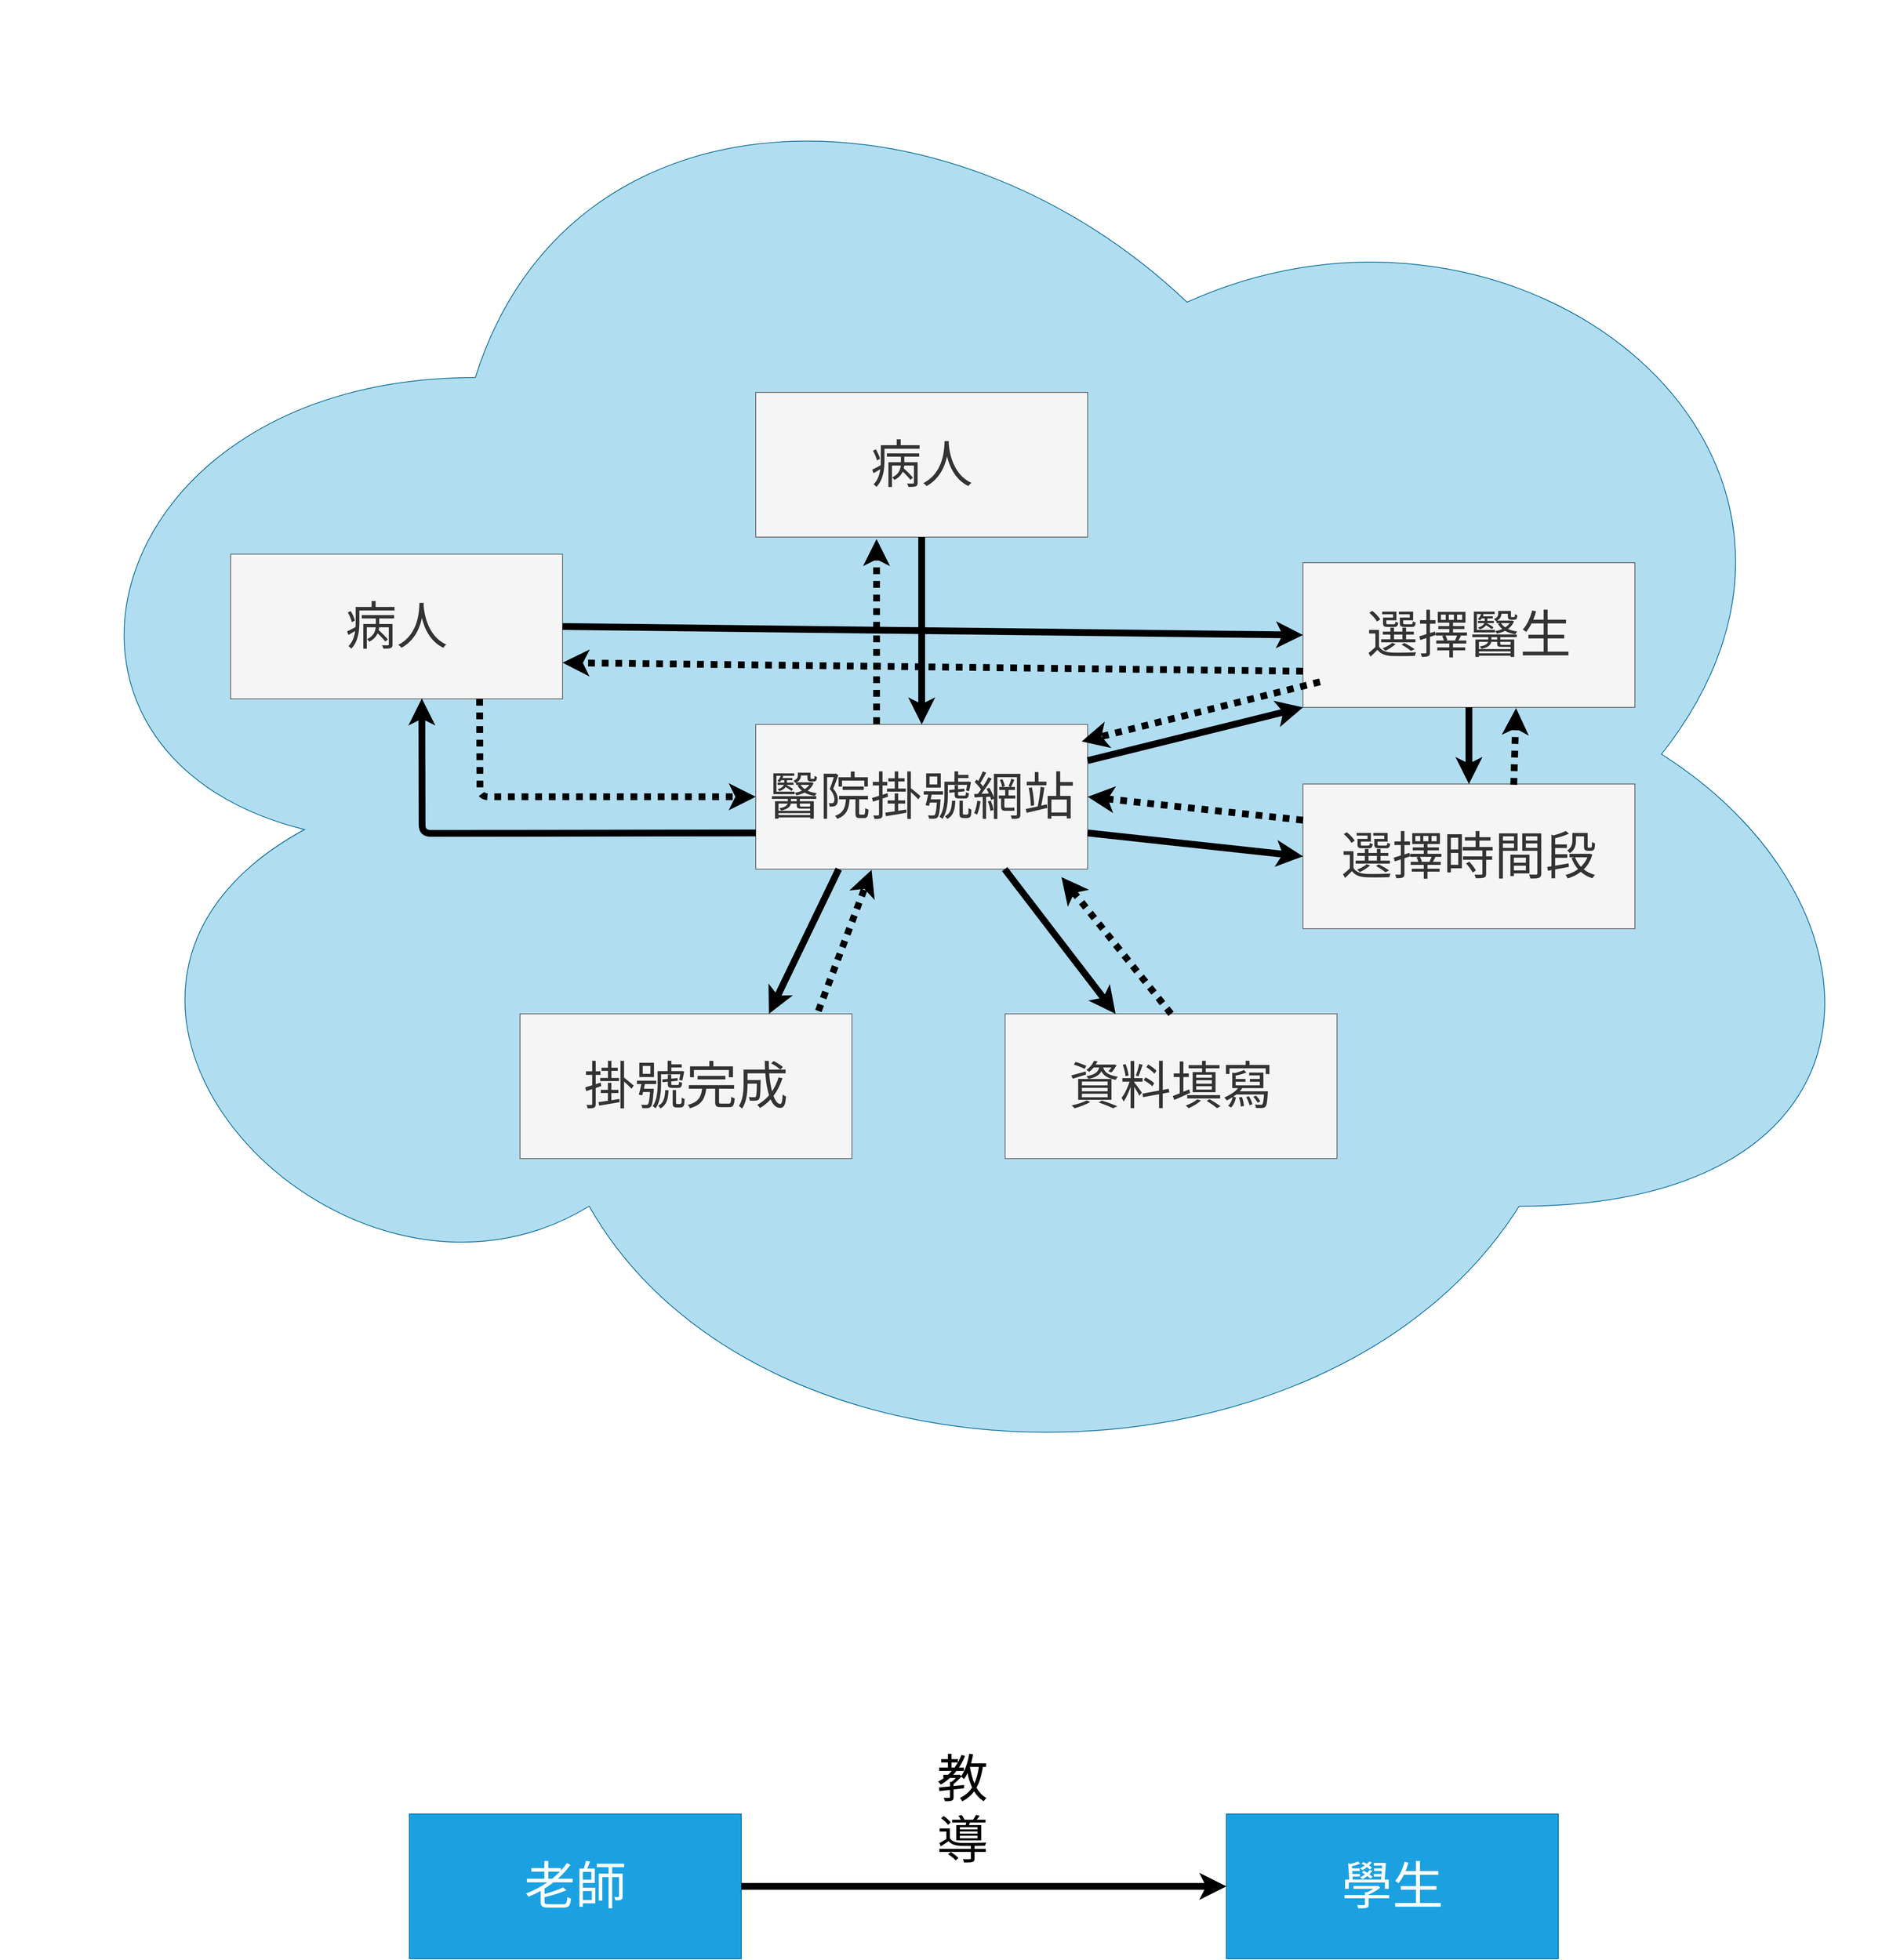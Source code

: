<mxfile>
    <diagram id="DEA_qPopYT5RKj0S1T85" name="第1頁">
        <mxGraphModel dx="3652" dy="3904" grid="1" gridSize="10" guides="1" tooltips="1" connect="1" arrows="1" fold="1" page="1" pageScale="1" pageWidth="827" pageHeight="1169" math="0" shadow="0">
            <root>
                <mxCell id="0"/>
                <mxCell id="1" parent="0"/>
                <mxCell id="2" value="" style="ellipse;shape=cloud;whiteSpace=wrap;html=1;fillColor=#b1ddf0;strokeColor=#10739e;" vertex="1" parent="1">
                    <mxGeometry x="-60" y="-520" width="2230" height="1770" as="geometry"/>
                </mxCell>
                <mxCell id="3" value="&lt;font style=&quot;font-size: 60px;&quot;&gt;醫院掛號網站&lt;/font&gt;" style="rounded=0;whiteSpace=wrap;html=1;fillColor=#f5f5f5;strokeColor=#666666;fontColor=#333333;" vertex="1" parent="1">
                    <mxGeometry x="827" y="330" width="390" height="170" as="geometry"/>
                </mxCell>
                <mxCell id="4" value="&lt;span style=&quot;font-size: 60px;&quot;&gt;病人&lt;/span&gt;" style="rounded=0;whiteSpace=wrap;html=1;fillColor=#f5f5f5;strokeColor=#666666;fontColor=#333333;" vertex="1" parent="1">
                    <mxGeometry x="827" y="-60" width="390" height="170" as="geometry"/>
                </mxCell>
                <mxCell id="5" value="&lt;span style=&quot;font-size: 60px;&quot;&gt;病人&lt;/span&gt;" style="rounded=0;whiteSpace=wrap;html=1;fillColor=#f5f5f5;strokeColor=#666666;fontColor=#333333;" vertex="1" parent="1">
                    <mxGeometry x="210" y="130" width="390" height="170" as="geometry"/>
                </mxCell>
                <mxCell id="6" value="&lt;span style=&quot;font-size: 60px;&quot;&gt;選擇醫生&lt;br&gt;&lt;/span&gt;" style="rounded=0;whiteSpace=wrap;html=1;fillColor=#f5f5f5;strokeColor=#666666;fontColor=#333333;" vertex="1" parent="1">
                    <mxGeometry x="1470" y="140" width="390" height="170" as="geometry"/>
                </mxCell>
                <mxCell id="7" value="&lt;span style=&quot;font-size: 60px;&quot;&gt;選擇時間段&lt;br&gt;&lt;/span&gt;" style="rounded=0;whiteSpace=wrap;html=1;fillColor=#f5f5f5;strokeColor=#666666;fontColor=#333333;" vertex="1" parent="1">
                    <mxGeometry x="1470" y="400" width="390" height="170" as="geometry"/>
                </mxCell>
                <mxCell id="8" value="&lt;span style=&quot;font-size: 60px;&quot;&gt;資料填寫&lt;br&gt;&lt;/span&gt;" style="rounded=0;whiteSpace=wrap;html=1;fillColor=#f5f5f5;strokeColor=#666666;fontColor=#333333;" vertex="1" parent="1">
                    <mxGeometry x="1120" y="670" width="390" height="170" as="geometry"/>
                </mxCell>
                <mxCell id="9" value="&lt;span style=&quot;font-size: 60px;&quot;&gt;掛號完成&lt;br&gt;&lt;/span&gt;" style="rounded=0;whiteSpace=wrap;html=1;fillColor=#f5f5f5;strokeColor=#666666;fontColor=#333333;" vertex="1" parent="1">
                    <mxGeometry x="550" y="670" width="390" height="170" as="geometry"/>
                </mxCell>
                <mxCell id="11" value="" style="endArrow=classic;html=1;strokeWidth=8;fontSize=60;entryX=0.576;entryY=0.997;entryDx=0;entryDy=0;entryPerimeter=0;exitX=0;exitY=0.75;exitDx=0;exitDy=0;" edge="1" parent="1" source="3" target="5">
                    <mxGeometry width="50" height="50" relative="1" as="geometry">
                        <mxPoint x="730" y="520" as="sourcePoint"/>
                        <mxPoint x="780" y="470" as="targetPoint"/>
                        <Array as="points">
                            <mxPoint x="435" y="458"/>
                        </Array>
                    </mxGeometry>
                </mxCell>
                <mxCell id="12" value="" style="endArrow=classic;html=1;strokeWidth=8;fontSize=60;entryX=0.75;entryY=0;entryDx=0;entryDy=0;exitX=0.25;exitY=1;exitDx=0;exitDy=0;" edge="1" parent="1" source="3" target="9">
                    <mxGeometry width="50" height="50" relative="1" as="geometry">
                        <mxPoint x="730" y="470" as="sourcePoint"/>
                        <mxPoint x="660" y="530" as="targetPoint"/>
                    </mxGeometry>
                </mxCell>
                <mxCell id="13" value="" style="endArrow=classic;html=1;strokeWidth=8;fontSize=60;exitX=0.75;exitY=1;exitDx=0;exitDy=0;" edge="1" parent="1" source="3" target="8">
                    <mxGeometry width="50" height="50" relative="1" as="geometry">
                        <mxPoint x="1120" y="580" as="sourcePoint"/>
                        <mxPoint x="1170" y="530" as="targetPoint"/>
                    </mxGeometry>
                </mxCell>
                <mxCell id="14" value="" style="endArrow=classic;html=1;strokeWidth=8;fontSize=60;entryX=0;entryY=0.5;entryDx=0;entryDy=0;exitX=1;exitY=0.75;exitDx=0;exitDy=0;" edge="1" parent="1" source="3" target="7">
                    <mxGeometry width="50" height="50" relative="1" as="geometry">
                        <mxPoint x="1120" y="580" as="sourcePoint"/>
                        <mxPoint x="1170" y="530" as="targetPoint"/>
                    </mxGeometry>
                </mxCell>
                <mxCell id="15" value="" style="endArrow=classic;html=1;strokeWidth=8;fontSize=60;entryX=0.5;entryY=0;entryDx=0;entryDy=0;exitX=0.5;exitY=1;exitDx=0;exitDy=0;" edge="1" parent="1" source="6" target="7">
                    <mxGeometry width="50" height="50" relative="1" as="geometry">
                        <mxPoint x="1120" y="580" as="sourcePoint"/>
                        <mxPoint x="1170" y="530" as="targetPoint"/>
                    </mxGeometry>
                </mxCell>
                <mxCell id="16" value="" style="endArrow=classic;html=1;strokeWidth=8;fontSize=60;entryX=0;entryY=1;entryDx=0;entryDy=0;exitX=1;exitY=0.25;exitDx=0;exitDy=0;" edge="1" parent="1" source="3" target="6">
                    <mxGeometry width="50" height="50" relative="1" as="geometry">
                        <mxPoint x="1120" y="580" as="sourcePoint"/>
                        <mxPoint x="1170" y="530" as="targetPoint"/>
                    </mxGeometry>
                </mxCell>
                <mxCell id="17" value="" style="endArrow=classic;html=1;strokeWidth=8;fontSize=60;entryX=0;entryY=0.5;entryDx=0;entryDy=0;exitX=1;exitY=0.5;exitDx=0;exitDy=0;" edge="1" parent="1" source="5" target="6">
                    <mxGeometry width="50" height="50" relative="1" as="geometry">
                        <mxPoint x="1120" y="580" as="sourcePoint"/>
                        <mxPoint x="1170" y="530" as="targetPoint"/>
                    </mxGeometry>
                </mxCell>
                <mxCell id="18" value="" style="endArrow=classic;html=1;strokeWidth=8;fontSize=60;entryX=0.5;entryY=0;entryDx=0;entryDy=0;exitX=0.5;exitY=1;exitDx=0;exitDy=0;" edge="1" parent="1" source="4" target="3">
                    <mxGeometry width="50" height="50" relative="1" as="geometry">
                        <mxPoint x="1120" y="580" as="sourcePoint"/>
                        <mxPoint x="1170" y="530" as="targetPoint"/>
                    </mxGeometry>
                </mxCell>
                <mxCell id="21" value="" style="endArrow=classic;html=1;dashed=1;dashPattern=1 1;strokeWidth=8;fontSize=60;entryX=0.349;entryY=1.005;entryDx=0;entryDy=0;entryPerimeter=0;exitX=0.899;exitY=-0.02;exitDx=0;exitDy=0;exitPerimeter=0;" edge="1" parent="1" source="9" target="3">
                    <mxGeometry width="50" height="50" relative="1" as="geometry">
                        <mxPoint x="1120" y="580" as="sourcePoint"/>
                        <mxPoint x="1170" y="530" as="targetPoint"/>
                    </mxGeometry>
                </mxCell>
                <mxCell id="22" value="" style="endArrow=classic;html=1;dashed=1;dashPattern=1 1;strokeWidth=8;fontSize=60;entryX=0.921;entryY=1.055;entryDx=0;entryDy=0;entryPerimeter=0;exitX=0.5;exitY=0;exitDx=0;exitDy=0;" edge="1" parent="1" source="8" target="3">
                    <mxGeometry width="50" height="50" relative="1" as="geometry">
                        <mxPoint x="1120" y="580" as="sourcePoint"/>
                        <mxPoint x="1170" y="530" as="targetPoint"/>
                    </mxGeometry>
                </mxCell>
                <mxCell id="23" value="" style="endArrow=classic;html=1;dashed=1;dashPattern=1 1;strokeWidth=8;fontSize=60;entryX=1;entryY=0.5;entryDx=0;entryDy=0;exitX=0;exitY=0.25;exitDx=0;exitDy=0;" edge="1" parent="1" source="7" target="3">
                    <mxGeometry width="50" height="50" relative="1" as="geometry">
                        <mxPoint x="1120" y="580" as="sourcePoint"/>
                        <mxPoint x="1170" y="530" as="targetPoint"/>
                    </mxGeometry>
                </mxCell>
                <mxCell id="24" value="" style="endArrow=classic;html=1;dashed=1;dashPattern=1 1;strokeWidth=8;fontSize=60;entryX=0.642;entryY=1.005;entryDx=0;entryDy=0;entryPerimeter=0;exitX=0.635;exitY=0.005;exitDx=0;exitDy=0;exitPerimeter=0;" edge="1" parent="1" source="7" target="6">
                    <mxGeometry width="50" height="50" relative="1" as="geometry">
                        <mxPoint x="1120" y="580" as="sourcePoint"/>
                        <mxPoint x="1170" y="530" as="targetPoint"/>
                    </mxGeometry>
                </mxCell>
                <mxCell id="25" value="" style="endArrow=classic;html=1;dashed=1;dashPattern=1 1;strokeWidth=8;fontSize=60;" edge="1" parent="1">
                    <mxGeometry width="50" height="50" relative="1" as="geometry">
                        <mxPoint x="1490" y="280" as="sourcePoint"/>
                        <mxPoint x="1210" y="350" as="targetPoint"/>
                    </mxGeometry>
                </mxCell>
                <mxCell id="26" value="" style="endArrow=classic;html=1;dashed=1;dashPattern=1 1;strokeWidth=8;fontSize=60;entryX=1;entryY=0.75;entryDx=0;entryDy=0;exitX=0;exitY=0.75;exitDx=0;exitDy=0;" edge="1" parent="1" source="6" target="5">
                    <mxGeometry width="50" height="50" relative="1" as="geometry">
                        <mxPoint x="1120" y="580" as="sourcePoint"/>
                        <mxPoint x="1170" y="530" as="targetPoint"/>
                    </mxGeometry>
                </mxCell>
                <mxCell id="27" value="" style="endArrow=classic;html=1;dashed=1;dashPattern=1 1;strokeWidth=8;fontSize=60;entryX=0.364;entryY=1.013;entryDx=0;entryDy=0;entryPerimeter=0;exitX=0.364;exitY=-0.003;exitDx=0;exitDy=0;exitPerimeter=0;" edge="1" parent="1" source="3" target="4">
                    <mxGeometry width="50" height="50" relative="1" as="geometry">
                        <mxPoint x="1120" y="580" as="sourcePoint"/>
                        <mxPoint x="1170" y="530" as="targetPoint"/>
                    </mxGeometry>
                </mxCell>
                <mxCell id="28" value="" style="endArrow=classic;html=1;dashed=1;dashPattern=1 1;strokeWidth=8;fontSize=60;entryX=0;entryY=0.5;entryDx=0;entryDy=0;exitX=0.75;exitY=1;exitDx=0;exitDy=0;" edge="1" parent="1" source="5" target="3">
                    <mxGeometry width="50" height="50" relative="1" as="geometry">
                        <mxPoint x="1120" y="580" as="sourcePoint"/>
                        <mxPoint x="1170" y="530" as="targetPoint"/>
                        <Array as="points">
                            <mxPoint x="503" y="415"/>
                        </Array>
                    </mxGeometry>
                </mxCell>
                <mxCell id="30" value="&lt;span style=&quot;font-size: 60px;&quot;&gt;老師&lt;br&gt;&lt;/span&gt;" style="rounded=0;whiteSpace=wrap;html=1;fillColor=#1ba1e2;strokeColor=#006EAF;fontColor=#ffffff;" vertex="1" parent="1">
                    <mxGeometry x="420" y="1610" width="390" height="170" as="geometry"/>
                </mxCell>
                <mxCell id="31" value="&lt;span style=&quot;font-size: 60px;&quot;&gt;學生&lt;br&gt;&lt;/span&gt;" style="rounded=0;whiteSpace=wrap;html=1;fillColor=#1ba1e2;strokeColor=#006EAF;fontColor=#ffffff;" vertex="1" parent="1">
                    <mxGeometry x="1380" y="1610" width="390" height="170" as="geometry"/>
                </mxCell>
                <mxCell id="32" value="" style="endArrow=classic;html=1;strokeWidth=8;fontSize=60;entryX=0;entryY=0.5;entryDx=0;entryDy=0;exitX=1;exitY=0.5;exitDx=0;exitDy=0;" edge="1" parent="1" source="30" target="31">
                    <mxGeometry width="50" height="50" relative="1" as="geometry">
                        <mxPoint x="930" y="900" as="sourcePoint"/>
                        <mxPoint x="980" y="850" as="targetPoint"/>
                    </mxGeometry>
                </mxCell>
                <mxCell id="33" value="教導&lt;br&gt;" style="text;strokeColor=none;align=center;fillColor=none;html=1;verticalAlign=middle;whiteSpace=wrap;rounded=0;fontSize=60;" vertex="1" parent="1">
                    <mxGeometry x="1040" y="1590" width="60" height="30" as="geometry"/>
                </mxCell>
            </root>
        </mxGraphModel>
    </diagram>
</mxfile>
